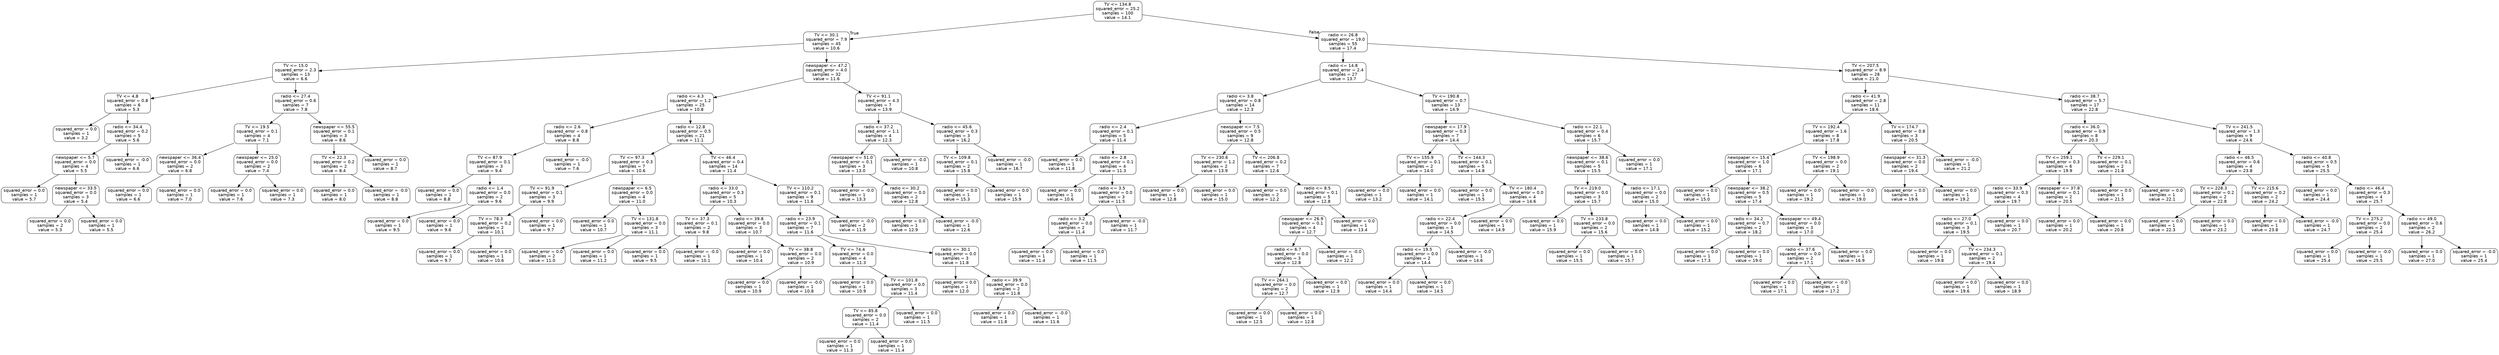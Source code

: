 digraph Tree {
node [shape=box, style="rounded", color="black", fontname="helvetica"] ;
edge [fontname="helvetica"] ;
0 [label="TV <= 134.8\nsquared_error = 25.2\nsamples = 100\nvalue = 14.1"] ;
1 [label="TV <= 30.1\nsquared_error = 7.9\nsamples = 45\nvalue = 10.6"] ;
0 -> 1 [labeldistance=2.5, labelangle=45, headlabel="True"] ;
2 [label="TV <= 15.0\nsquared_error = 2.3\nsamples = 13\nvalue = 6.6"] ;
1 -> 2 ;
3 [label="TV <= 4.8\nsquared_error = 0.8\nsamples = 6\nvalue = 5.3"] ;
2 -> 3 ;
4 [label="squared_error = 0.0\nsamples = 1\nvalue = 3.2"] ;
3 -> 4 ;
5 [label="radio <= 34.4\nsquared_error = 0.2\nsamples = 5\nvalue = 5.6"] ;
3 -> 5 ;
6 [label="newspaper <= 5.7\nsquared_error = 0.0\nsamples = 4\nvalue = 5.5"] ;
5 -> 6 ;
7 [label="squared_error = 0.0\nsamples = 1\nvalue = 5.7"] ;
6 -> 7 ;
8 [label="newspaper <= 33.5\nsquared_error = 0.0\nsamples = 3\nvalue = 5.4"] ;
6 -> 8 ;
9 [label="squared_error = 0.0\nsamples = 2\nvalue = 5.3"] ;
8 -> 9 ;
10 [label="squared_error = 0.0\nsamples = 1\nvalue = 5.5"] ;
8 -> 10 ;
11 [label="squared_error = -0.0\nsamples = 1\nvalue = 6.6"] ;
5 -> 11 ;
12 [label="radio <= 27.4\nsquared_error = 0.6\nsamples = 7\nvalue = 7.8"] ;
2 -> 12 ;
13 [label="TV <= 19.5\nsquared_error = 0.1\nsamples = 4\nvalue = 7.1"] ;
12 -> 13 ;
14 [label="newspaper <= 36.4\nsquared_error = 0.0\nsamples = 2\nvalue = 6.8"] ;
13 -> 14 ;
15 [label="squared_error = 0.0\nsamples = 1\nvalue = 6.6"] ;
14 -> 15 ;
16 [label="squared_error = 0.0\nsamples = 1\nvalue = 7.0"] ;
14 -> 16 ;
17 [label="newspaper <= 25.0\nsquared_error = 0.0\nsamples = 2\nvalue = 7.4"] ;
13 -> 17 ;
18 [label="squared_error = 0.0\nsamples = 1\nvalue = 7.6"] ;
17 -> 18 ;
19 [label="squared_error = 0.0\nsamples = 1\nvalue = 7.3"] ;
17 -> 19 ;
20 [label="newspaper <= 55.5\nsquared_error = 0.1\nsamples = 3\nvalue = 8.6"] ;
12 -> 20 ;
21 [label="TV <= 22.3\nsquared_error = 0.2\nsamples = 2\nvalue = 8.4"] ;
20 -> 21 ;
22 [label="squared_error = 0.0\nsamples = 1\nvalue = 8.0"] ;
21 -> 22 ;
23 [label="squared_error = -0.0\nsamples = 1\nvalue = 8.8"] ;
21 -> 23 ;
24 [label="squared_error = 0.0\nsamples = 1\nvalue = 8.7"] ;
20 -> 24 ;
25 [label="newspaper <= 47.2\nsquared_error = 4.0\nsamples = 32\nvalue = 11.6"] ;
1 -> 25 ;
26 [label="radio <= 4.3\nsquared_error = 1.2\nsamples = 25\nvalue = 10.8"] ;
25 -> 26 ;
27 [label="radio <= 2.6\nsquared_error = 0.8\nsamples = 4\nvalue = 8.8"] ;
26 -> 27 ;
28 [label="TV <= 87.9\nsquared_error = 0.1\nsamples = 3\nvalue = 9.4"] ;
27 -> 28 ;
29 [label="squared_error = 0.0\nsamples = 1\nvalue = 8.8"] ;
28 -> 29 ;
30 [label="radio <= 1.4\nsquared_error = 0.0\nsamples = 2\nvalue = 9.6"] ;
28 -> 30 ;
31 [label="squared_error = 0.0\nsamples = 1\nvalue = 9.5"] ;
30 -> 31 ;
32 [label="squared_error = 0.0\nsamples = 1\nvalue = 9.6"] ;
30 -> 32 ;
33 [label="squared_error = -0.0\nsamples = 1\nvalue = 7.6"] ;
27 -> 33 ;
34 [label="radio <= 12.8\nsquared_error = 0.5\nsamples = 21\nvalue = 11.1"] ;
26 -> 34 ;
35 [label="TV <= 97.3\nsquared_error = 0.3\nsamples = 7\nvalue = 10.6"] ;
34 -> 35 ;
36 [label="TV <= 91.9\nsquared_error = 0.1\nsamples = 3\nvalue = 9.9"] ;
35 -> 36 ;
37 [label="TV <= 78.3\nsquared_error = 0.2\nsamples = 2\nvalue = 10.1"] ;
36 -> 37 ;
38 [label="squared_error = 0.0\nsamples = 1\nvalue = 9.7"] ;
37 -> 38 ;
39 [label="squared_error = 0.0\nsamples = 1\nvalue = 10.6"] ;
37 -> 39 ;
40 [label="squared_error = 0.0\nsamples = 1\nvalue = 9.7"] ;
36 -> 40 ;
41 [label="newspaper <= 6.5\nsquared_error = 0.0\nsamples = 4\nvalue = 11.0"] ;
35 -> 41 ;
42 [label="squared_error = 0.0\nsamples = 1\nvalue = 10.7"] ;
41 -> 42 ;
43 [label="TV <= 131.8\nsquared_error = 0.0\nsamples = 3\nvalue = 11.1"] ;
41 -> 43 ;
44 [label="squared_error = 0.0\nsamples = 2\nvalue = 11.0"] ;
43 -> 44 ;
45 [label="squared_error = 0.0\nsamples = 1\nvalue = 11.2"] ;
43 -> 45 ;
46 [label="TV <= 46.4\nsquared_error = 0.4\nsamples = 14\nvalue = 11.4"] ;
34 -> 46 ;
47 [label="radio <= 33.0\nsquared_error = 0.3\nsamples = 5\nvalue = 10.3"] ;
46 -> 47 ;
48 [label="TV <= 37.3\nsquared_error = 0.1\nsamples = 2\nvalue = 9.8"] ;
47 -> 48 ;
49 [label="squared_error = 0.0\nsamples = 1\nvalue = 9.5"] ;
48 -> 49 ;
50 [label="squared_error = -0.0\nsamples = 1\nvalue = 10.1"] ;
48 -> 50 ;
51 [label="radio <= 39.8\nsquared_error = 0.0\nsamples = 3\nvalue = 10.7"] ;
47 -> 51 ;
52 [label="squared_error = 0.0\nsamples = 1\nvalue = 10.4"] ;
51 -> 52 ;
53 [label="TV <= 38.8\nsquared_error = 0.0\nsamples = 2\nvalue = 10.9"] ;
51 -> 53 ;
54 [label="squared_error = 0.0\nsamples = 1\nvalue = 10.9"] ;
53 -> 54 ;
55 [label="squared_error = -0.0\nsamples = 1\nvalue = 10.8"] ;
53 -> 55 ;
56 [label="TV <= 110.2\nsquared_error = 0.1\nsamples = 9\nvalue = 11.6"] ;
46 -> 56 ;
57 [label="radio <= 23.9\nsquared_error = 0.1\nsamples = 7\nvalue = 11.6"] ;
56 -> 57 ;
58 [label="TV <= 74.4\nsquared_error = 0.0\nsamples = 4\nvalue = 11.3"] ;
57 -> 58 ;
59 [label="squared_error = 0.0\nsamples = 1\nvalue = 10.9"] ;
58 -> 59 ;
60 [label="TV <= 101.8\nsquared_error = 0.0\nsamples = 3\nvalue = 11.4"] ;
58 -> 60 ;
61 [label="TV <= 85.8\nsquared_error = 0.0\nsamples = 2\nvalue = 11.4"] ;
60 -> 61 ;
62 [label="squared_error = 0.0\nsamples = 1\nvalue = 11.3"] ;
61 -> 62 ;
63 [label="squared_error = 0.0\nsamples = 1\nvalue = 11.4"] ;
61 -> 63 ;
64 [label="squared_error = 0.0\nsamples = 1\nvalue = 11.5"] ;
60 -> 64 ;
65 [label="radio <= 30.1\nsquared_error = 0.0\nsamples = 3\nvalue = 11.8"] ;
57 -> 65 ;
66 [label="squared_error = 0.0\nsamples = 1\nvalue = 12.0"] ;
65 -> 66 ;
67 [label="radio <= 39.9\nsquared_error = 0.0\nsamples = 2\nvalue = 11.8"] ;
65 -> 67 ;
68 [label="squared_error = 0.0\nsamples = 1\nvalue = 11.8"] ;
67 -> 68 ;
69 [label="squared_error = -0.0\nsamples = 1\nvalue = 11.6"] ;
67 -> 69 ;
70 [label="squared_error = -0.0\nsamples = 2\nvalue = 11.9"] ;
56 -> 70 ;
71 [label="TV <= 91.1\nsquared_error = 4.3\nsamples = 7\nvalue = 13.9"] ;
25 -> 71 ;
72 [label="radio <= 37.2\nsquared_error = 1.1\nsamples = 4\nvalue = 12.3"] ;
71 -> 72 ;
73 [label="newspaper <= 51.0\nsquared_error = 0.1\nsamples = 3\nvalue = 13.0"] ;
72 -> 73 ;
74 [label="squared_error = -0.0\nsamples = 1\nvalue = 13.3"] ;
73 -> 74 ;
75 [label="radio <= 30.2\nsquared_error = 0.0\nsamples = 2\nvalue = 12.8"] ;
73 -> 75 ;
76 [label="squared_error = 0.0\nsamples = 1\nvalue = 12.9"] ;
75 -> 76 ;
77 [label="squared_error = -0.0\nsamples = 1\nvalue = 12.6"] ;
75 -> 77 ;
78 [label="squared_error = -0.0\nsamples = 1\nvalue = 10.8"] ;
72 -> 78 ;
79 [label="radio <= 45.6\nsquared_error = 0.3\nsamples = 3\nvalue = 16.2"] ;
71 -> 79 ;
80 [label="TV <= 109.8\nsquared_error = 0.1\nsamples = 2\nvalue = 15.8"] ;
79 -> 80 ;
81 [label="squared_error = 0.0\nsamples = 1\nvalue = 15.3"] ;
80 -> 81 ;
82 [label="squared_error = 0.0\nsamples = 1\nvalue = 15.9"] ;
80 -> 82 ;
83 [label="squared_error = -0.0\nsamples = 1\nvalue = 16.7"] ;
79 -> 83 ;
84 [label="radio <= 26.8\nsquared_error = 19.0\nsamples = 55\nvalue = 17.4"] ;
0 -> 84 [labeldistance=2.5, labelangle=-45, headlabel="False"] ;
85 [label="radio <= 14.8\nsquared_error = 2.4\nsamples = 27\nvalue = 13.7"] ;
84 -> 85 ;
86 [label="radio <= 3.8\nsquared_error = 0.8\nsamples = 14\nvalue = 12.3"] ;
85 -> 86 ;
87 [label="radio <= 2.4\nsquared_error = 0.1\nsamples = 5\nvalue = 11.4"] ;
86 -> 87 ;
88 [label="squared_error = 0.0\nsamples = 1\nvalue = 11.8"] ;
87 -> 88 ;
89 [label="radio <= 2.8\nsquared_error = 0.1\nsamples = 4\nvalue = 11.3"] ;
87 -> 89 ;
90 [label="squared_error = 0.0\nsamples = 1\nvalue = 10.6"] ;
89 -> 90 ;
91 [label="radio <= 3.5\nsquared_error = 0.0\nsamples = 3\nvalue = 11.5"] ;
89 -> 91 ;
92 [label="radio <= 3.2\nsquared_error = 0.0\nsamples = 2\nvalue = 11.4"] ;
91 -> 92 ;
93 [label="squared_error = 0.0\nsamples = 1\nvalue = 11.4"] ;
92 -> 93 ;
94 [label="squared_error = 0.0\nsamples = 1\nvalue = 11.5"] ;
92 -> 94 ;
95 [label="squared_error = -0.0\nsamples = 1\nvalue = 11.7"] ;
91 -> 95 ;
96 [label="newspaper <= 7.5\nsquared_error = 0.5\nsamples = 9\nvalue = 12.8"] ;
86 -> 96 ;
97 [label="TV <= 230.6\nsquared_error = 1.2\nsamples = 2\nvalue = 13.9"] ;
96 -> 97 ;
98 [label="squared_error = 0.0\nsamples = 1\nvalue = 12.8"] ;
97 -> 98 ;
99 [label="squared_error = 0.0\nsamples = 1\nvalue = 15.0"] ;
97 -> 99 ;
100 [label="TV <= 206.8\nsquared_error = 0.2\nsamples = 7\nvalue = 12.6"] ;
96 -> 100 ;
101 [label="squared_error = 0.0\nsamples = 2\nvalue = 12.2"] ;
100 -> 101 ;
102 [label="radio <= 8.5\nsquared_error = 0.1\nsamples = 5\nvalue = 12.8"] ;
100 -> 102 ;
103 [label="newspaper <= 26.9\nsquared_error = 0.1\nsamples = 4\nvalue = 12.7"] ;
102 -> 103 ;
104 [label="radio <= 6.7\nsquared_error = 0.0\nsamples = 3\nvalue = 12.8"] ;
103 -> 104 ;
105 [label="TV <= 264.1\nsquared_error = 0.0\nsamples = 2\nvalue = 12.7"] ;
104 -> 105 ;
106 [label="squared_error = 0.0\nsamples = 1\nvalue = 12.5"] ;
105 -> 106 ;
107 [label="squared_error = 0.0\nsamples = 1\nvalue = 12.8"] ;
105 -> 107 ;
108 [label="squared_error = 0.0\nsamples = 1\nvalue = 12.9"] ;
104 -> 108 ;
109 [label="squared_error = -0.0\nsamples = 1\nvalue = 12.2"] ;
103 -> 109 ;
110 [label="squared_error = 0.0\nsamples = 1\nvalue = 13.4"] ;
102 -> 110 ;
111 [label="TV <= 190.8\nsquared_error = 0.7\nsamples = 13\nvalue = 14.9"] ;
85 -> 111 ;
112 [label="newspaper <= 17.9\nsquared_error = 0.3\nsamples = 7\nvalue = 14.4"] ;
111 -> 112 ;
113 [label="TV <= 155.9\nsquared_error = 0.1\nsamples = 2\nvalue = 14.0"] ;
112 -> 113 ;
114 [label="squared_error = 0.0\nsamples = 1\nvalue = 13.2"] ;
113 -> 114 ;
115 [label="squared_error = 0.0\nsamples = 1\nvalue = 14.1"] ;
113 -> 115 ;
116 [label="TV <= 144.3\nsquared_error = 0.1\nsamples = 5\nvalue = 14.8"] ;
112 -> 116 ;
117 [label="squared_error = 0.0\nsamples = 1\nvalue = 15.5"] ;
116 -> 117 ;
118 [label="TV <= 180.4\nsquared_error = 0.0\nsamples = 4\nvalue = 14.6"] ;
116 -> 118 ;
119 [label="radio <= 22.4\nsquared_error = 0.0\nsamples = 3\nvalue = 14.5"] ;
118 -> 119 ;
120 [label="radio <= 19.5\nsquared_error = 0.0\nsamples = 2\nvalue = 14.4"] ;
119 -> 120 ;
121 [label="squared_error = 0.0\nsamples = 1\nvalue = 14.4"] ;
120 -> 121 ;
122 [label="squared_error = 0.0\nsamples = 1\nvalue = 14.5"] ;
120 -> 122 ;
123 [label="squared_error = -0.0\nsamples = 1\nvalue = 14.6"] ;
119 -> 123 ;
124 [label="squared_error = 0.0\nsamples = 1\nvalue = 14.9"] ;
118 -> 124 ;
125 [label="radio <= 22.1\nsquared_error = 0.4\nsamples = 6\nvalue = 15.7"] ;
111 -> 125 ;
126 [label="newspaper <= 38.6\nsquared_error = 0.1\nsamples = 5\nvalue = 15.5"] ;
125 -> 126 ;
127 [label="TV <= 219.0\nsquared_error = 0.0\nsamples = 3\nvalue = 15.7"] ;
126 -> 127 ;
128 [label="squared_error = 0.0\nsamples = 1\nvalue = 15.9"] ;
127 -> 128 ;
129 [label="TV <= 233.8\nsquared_error = 0.0\nsamples = 2\nvalue = 15.6"] ;
127 -> 129 ;
130 [label="squared_error = 0.0\nsamples = 1\nvalue = 15.5"] ;
129 -> 130 ;
131 [label="squared_error = 0.0\nsamples = 1\nvalue = 15.7"] ;
129 -> 131 ;
132 [label="radio <= 17.1\nsquared_error = 0.0\nsamples = 2\nvalue = 15.0"] ;
126 -> 132 ;
133 [label="squared_error = 0.0\nsamples = 1\nvalue = 14.8"] ;
132 -> 133 ;
134 [label="squared_error = 0.0\nsamples = 1\nvalue = 15.2"] ;
132 -> 134 ;
135 [label="squared_error = 0.0\nsamples = 1\nvalue = 17.1"] ;
125 -> 135 ;
136 [label="TV <= 207.5\nsquared_error = 8.9\nsamples = 28\nvalue = 21.0"] ;
84 -> 136 ;
137 [label="radio <= 41.9\nsquared_error = 2.8\nsamples = 11\nvalue = 18.6"] ;
136 -> 137 ;
138 [label="TV <= 192.4\nsquared_error = 1.6\nsamples = 8\nvalue = 17.8"] ;
137 -> 138 ;
139 [label="newspaper <= 15.4\nsquared_error = 1.0\nsamples = 6\nvalue = 17.1"] ;
138 -> 139 ;
140 [label="squared_error = 0.0\nsamples = 1\nvalue = 15.0"] ;
139 -> 140 ;
141 [label="newspaper <= 38.2\nsquared_error = 0.5\nsamples = 5\nvalue = 17.4"] ;
139 -> 141 ;
142 [label="radio <= 34.2\nsquared_error = 0.7\nsamples = 2\nvalue = 18.2"] ;
141 -> 142 ;
143 [label="squared_error = 0.0\nsamples = 1\nvalue = 17.3"] ;
142 -> 143 ;
144 [label="squared_error = 0.0\nsamples = 1\nvalue = 19.0"] ;
142 -> 144 ;
145 [label="newspaper <= 49.4\nsquared_error = 0.0\nsamples = 3\nvalue = 17.0"] ;
141 -> 145 ;
146 [label="radio <= 37.6\nsquared_error = 0.0\nsamples = 2\nvalue = 17.1"] ;
145 -> 146 ;
147 [label="squared_error = 0.0\nsamples = 1\nvalue = 17.1"] ;
146 -> 147 ;
148 [label="squared_error = -0.0\nsamples = 1\nvalue = 17.2"] ;
146 -> 148 ;
149 [label="squared_error = 0.0\nsamples = 1\nvalue = 16.9"] ;
145 -> 149 ;
150 [label="TV <= 198.9\nsquared_error = 0.0\nsamples = 2\nvalue = 19.1"] ;
138 -> 150 ;
151 [label="squared_error = 0.0\nsamples = 1\nvalue = 19.2"] ;
150 -> 151 ;
152 [label="squared_error = -0.0\nsamples = 1\nvalue = 19.0"] ;
150 -> 152 ;
153 [label="TV <= 174.7\nsquared_error = 0.8\nsamples = 3\nvalue = 20.5"] ;
137 -> 153 ;
154 [label="newspaper <= 31.3\nsquared_error = 0.0\nsamples = 2\nvalue = 19.4"] ;
153 -> 154 ;
155 [label="squared_error = 0.0\nsamples = 1\nvalue = 19.6"] ;
154 -> 155 ;
156 [label="squared_error = 0.0\nsamples = 1\nvalue = 19.2"] ;
154 -> 156 ;
157 [label="squared_error = -0.0\nsamples = 1\nvalue = 21.2"] ;
153 -> 157 ;
158 [label="radio <= 38.7\nsquared_error = 5.7\nsamples = 17\nvalue = 22.8"] ;
136 -> 158 ;
159 [label="radio <= 36.0\nsquared_error = 0.9\nsamples = 8\nvalue = 20.3"] ;
158 -> 159 ;
160 [label="TV <= 259.1\nsquared_error = 0.3\nsamples = 6\nvalue = 19.9"] ;
159 -> 160 ;
161 [label="radio <= 33.9\nsquared_error = 0.3\nsamples = 4\nvalue = 19.7"] ;
160 -> 161 ;
162 [label="radio <= 27.0\nsquared_error = 0.1\nsamples = 3\nvalue = 19.5"] ;
161 -> 162 ;
163 [label="squared_error = 0.0\nsamples = 1\nvalue = 19.8"] ;
162 -> 163 ;
164 [label="TV <= 234.3\nsquared_error = 0.1\nsamples = 2\nvalue = 19.4"] ;
162 -> 164 ;
165 [label="squared_error = 0.0\nsamples = 1\nvalue = 19.6"] ;
164 -> 165 ;
166 [label="squared_error = 0.0\nsamples = 1\nvalue = 18.9"] ;
164 -> 166 ;
167 [label="squared_error = 0.0\nsamples = 1\nvalue = 20.7"] ;
161 -> 167 ;
168 [label="newspaper <= 37.8\nsquared_error = 0.1\nsamples = 2\nvalue = 20.5"] ;
160 -> 168 ;
169 [label="squared_error = 0.0\nsamples = 1\nvalue = 20.2"] ;
168 -> 169 ;
170 [label="squared_error = 0.0\nsamples = 1\nvalue = 20.8"] ;
168 -> 170 ;
171 [label="TV <= 229.1\nsquared_error = 0.1\nsamples = 2\nvalue = 21.8"] ;
159 -> 171 ;
172 [label="squared_error = 0.0\nsamples = 1\nvalue = 21.5"] ;
171 -> 172 ;
173 [label="squared_error = 0.0\nsamples = 1\nvalue = 22.1"] ;
171 -> 173 ;
174 [label="TV <= 241.5\nsquared_error = 1.3\nsamples = 9\nvalue = 24.6"] ;
158 -> 174 ;
175 [label="radio <= 46.5\nsquared_error = 0.6\nsamples = 4\nvalue = 23.8"] ;
174 -> 175 ;
176 [label="TV <= 228.3\nsquared_error = 0.2\nsamples = 2\nvalue = 22.8"] ;
175 -> 176 ;
177 [label="squared_error = 0.0\nsamples = 1\nvalue = 22.3"] ;
176 -> 177 ;
178 [label="squared_error = 0.0\nsamples = 1\nvalue = 23.2"] ;
176 -> 178 ;
179 [label="TV <= 215.6\nsquared_error = 0.2\nsamples = 2\nvalue = 24.2"] ;
175 -> 179 ;
180 [label="squared_error = 0.0\nsamples = 1\nvalue = 23.8"] ;
179 -> 180 ;
181 [label="squared_error = -0.0\nsamples = 1\nvalue = 24.7"] ;
179 -> 181 ;
182 [label="radio <= 40.8\nsquared_error = 0.5\nsamples = 5\nvalue = 25.5"] ;
174 -> 182 ;
183 [label="squared_error = 0.0\nsamples = 1\nvalue = 24.4"] ;
182 -> 183 ;
184 [label="radio <= 46.4\nsquared_error = 0.3\nsamples = 4\nvalue = 25.7"] ;
182 -> 184 ;
185 [label="TV <= 275.2\nsquared_error = 0.0\nsamples = 2\nvalue = 25.4"] ;
184 -> 185 ;
186 [label="squared_error = 0.0\nsamples = 1\nvalue = 25.4"] ;
185 -> 186 ;
187 [label="squared_error = -0.0\nsamples = 1\nvalue = 25.5"] ;
185 -> 187 ;
188 [label="radio <= 49.0\nsquared_error = 0.6\nsamples = 2\nvalue = 26.2"] ;
184 -> 188 ;
189 [label="squared_error = 0.0\nsamples = 1\nvalue = 27.0"] ;
188 -> 189 ;
190 [label="squared_error = -0.0\nsamples = 1\nvalue = 25.4"] ;
188 -> 190 ;
}